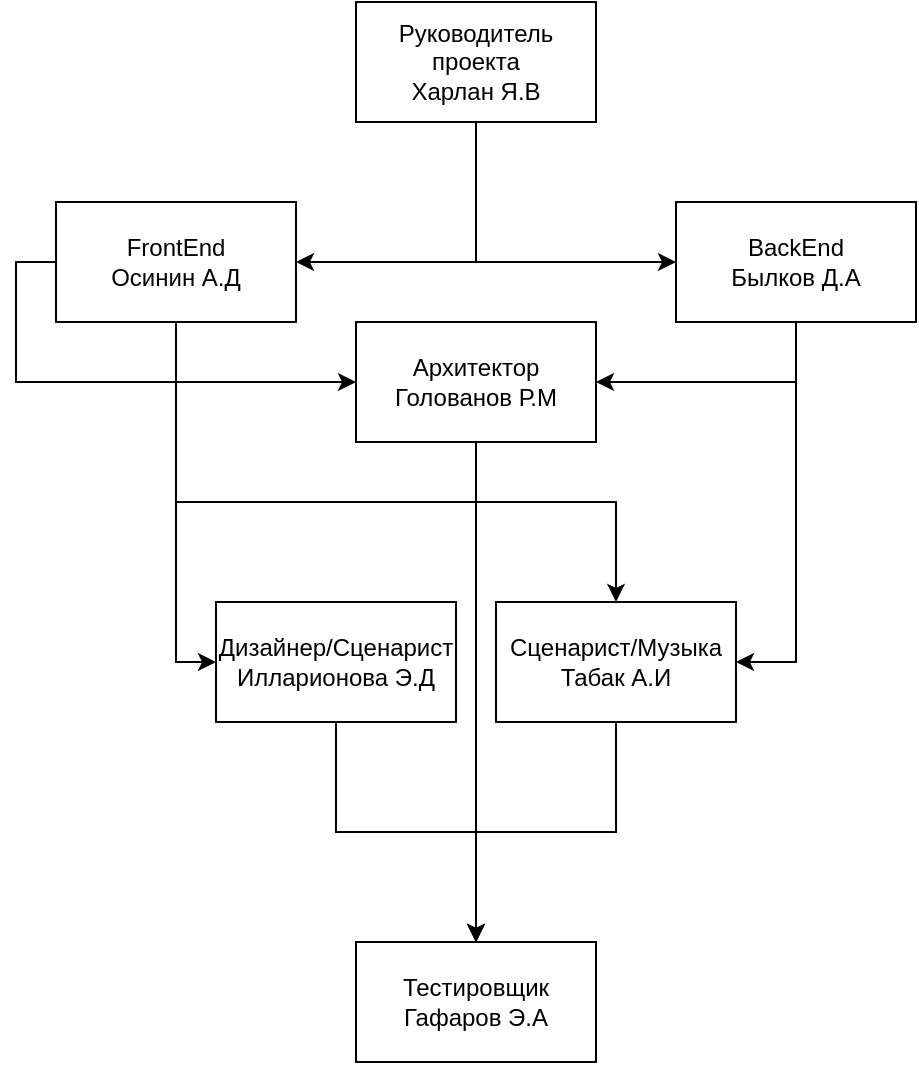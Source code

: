 <mxfile version="22.1.11" type="device">
  <diagram name="Страница — 1" id="pyaBNB7oa466rtSucJFN">
    <mxGraphModel dx="497" dy="811" grid="1" gridSize="10" guides="1" tooltips="1" connect="1" arrows="1" fold="1" page="1" pageScale="1" pageWidth="120000" pageHeight="120000" math="0" shadow="0">
      <root>
        <mxCell id="0" />
        <mxCell id="1" parent="0" />
        <mxCell id="d1sgju66MjFSDVMIThUC-11" style="edgeStyle=orthogonalEdgeStyle;rounded=0;orthogonalLoop=1;jettySize=auto;html=1;exitX=0.5;exitY=1;exitDx=0;exitDy=0;entryX=0;entryY=0.5;entryDx=0;entryDy=0;" edge="1" parent="1" source="d1sgju66MjFSDVMIThUC-1" target="d1sgju66MjFSDVMIThUC-3">
          <mxGeometry relative="1" as="geometry" />
        </mxCell>
        <mxCell id="d1sgju66MjFSDVMIThUC-12" style="edgeStyle=orthogonalEdgeStyle;rounded=0;orthogonalLoop=1;jettySize=auto;html=1;exitX=0.5;exitY=1;exitDx=0;exitDy=0;entryX=1;entryY=0.5;entryDx=0;entryDy=0;" edge="1" parent="1" source="d1sgju66MjFSDVMIThUC-1" target="d1sgju66MjFSDVMIThUC-2">
          <mxGeometry relative="1" as="geometry" />
        </mxCell>
        <mxCell id="d1sgju66MjFSDVMIThUC-1" value="Руководитель проекта&lt;br&gt;Харлан Я.В" style="rounded=0;whiteSpace=wrap;html=1;" vertex="1" parent="1">
          <mxGeometry x="660" y="140" width="120" height="60" as="geometry" />
        </mxCell>
        <mxCell id="d1sgju66MjFSDVMIThUC-25" style="edgeStyle=orthogonalEdgeStyle;rounded=0;orthogonalLoop=1;jettySize=auto;html=1;exitX=0.5;exitY=1;exitDx=0;exitDy=0;entryX=0;entryY=0.5;entryDx=0;entryDy=0;" edge="1" parent="1" source="d1sgju66MjFSDVMIThUC-2" target="d1sgju66MjFSDVMIThUC-7">
          <mxGeometry relative="1" as="geometry" />
        </mxCell>
        <mxCell id="d1sgju66MjFSDVMIThUC-28" style="edgeStyle=orthogonalEdgeStyle;rounded=0;orthogonalLoop=1;jettySize=auto;html=1;exitX=0;exitY=0.5;exitDx=0;exitDy=0;entryX=0;entryY=0.5;entryDx=0;entryDy=0;" edge="1" parent="1" source="d1sgju66MjFSDVMIThUC-2" target="d1sgju66MjFSDVMIThUC-8">
          <mxGeometry relative="1" as="geometry" />
        </mxCell>
        <mxCell id="d1sgju66MjFSDVMIThUC-33" style="edgeStyle=orthogonalEdgeStyle;rounded=0;orthogonalLoop=1;jettySize=auto;html=1;exitX=0.5;exitY=1;exitDx=0;exitDy=0;entryX=0.5;entryY=0;entryDx=0;entryDy=0;" edge="1" parent="1" source="d1sgju66MjFSDVMIThUC-2" target="d1sgju66MjFSDVMIThUC-10">
          <mxGeometry relative="1" as="geometry">
            <Array as="points">
              <mxPoint x="570" y="390" />
              <mxPoint x="790" y="390" />
            </Array>
          </mxGeometry>
        </mxCell>
        <mxCell id="d1sgju66MjFSDVMIThUC-2" value="FrontEnd&lt;br&gt;Осинин А.Д" style="rounded=0;whiteSpace=wrap;html=1;" vertex="1" parent="1">
          <mxGeometry x="510" y="240" width="120" height="60" as="geometry" />
        </mxCell>
        <mxCell id="d1sgju66MjFSDVMIThUC-24" style="edgeStyle=orthogonalEdgeStyle;rounded=0;orthogonalLoop=1;jettySize=auto;html=1;exitX=0.5;exitY=1;exitDx=0;exitDy=0;entryX=1;entryY=0.5;entryDx=0;entryDy=0;" edge="1" parent="1" source="d1sgju66MjFSDVMIThUC-3" target="d1sgju66MjFSDVMIThUC-10">
          <mxGeometry relative="1" as="geometry" />
        </mxCell>
        <mxCell id="d1sgju66MjFSDVMIThUC-27" style="edgeStyle=orthogonalEdgeStyle;rounded=0;orthogonalLoop=1;jettySize=auto;html=1;exitX=0.5;exitY=1;exitDx=0;exitDy=0;entryX=1;entryY=0.5;entryDx=0;entryDy=0;" edge="1" parent="1" source="d1sgju66MjFSDVMIThUC-3" target="d1sgju66MjFSDVMIThUC-8">
          <mxGeometry relative="1" as="geometry" />
        </mxCell>
        <mxCell id="d1sgju66MjFSDVMIThUC-3" value="BackEnd&lt;br&gt;Былков Д.А" style="rounded=0;whiteSpace=wrap;html=1;" vertex="1" parent="1">
          <mxGeometry x="820" y="240" width="120" height="60" as="geometry" />
        </mxCell>
        <mxCell id="d1sgju66MjFSDVMIThUC-31" style="edgeStyle=orthogonalEdgeStyle;rounded=0;orthogonalLoop=1;jettySize=auto;html=1;exitX=0.5;exitY=1;exitDx=0;exitDy=0;entryX=0.5;entryY=0;entryDx=0;entryDy=0;" edge="1" parent="1" source="d1sgju66MjFSDVMIThUC-7" target="d1sgju66MjFSDVMIThUC-9">
          <mxGeometry relative="1" as="geometry" />
        </mxCell>
        <mxCell id="d1sgju66MjFSDVMIThUC-7" value="Дизайнер/Сценарист&lt;br&gt;Илларионова Э.Д" style="rounded=0;whiteSpace=wrap;html=1;" vertex="1" parent="1">
          <mxGeometry x="590" y="440" width="120" height="60" as="geometry" />
        </mxCell>
        <mxCell id="d1sgju66MjFSDVMIThUC-32" style="edgeStyle=orthogonalEdgeStyle;rounded=0;orthogonalLoop=1;jettySize=auto;html=1;exitX=0.5;exitY=1;exitDx=0;exitDy=0;entryX=0.5;entryY=0;entryDx=0;entryDy=0;" edge="1" parent="1" source="d1sgju66MjFSDVMIThUC-8" target="d1sgju66MjFSDVMIThUC-9">
          <mxGeometry relative="1" as="geometry" />
        </mxCell>
        <mxCell id="d1sgju66MjFSDVMIThUC-8" value="Архитектор&lt;br&gt;Голованов Р.М" style="rounded=0;whiteSpace=wrap;html=1;" vertex="1" parent="1">
          <mxGeometry x="660" y="300" width="120" height="60" as="geometry" />
        </mxCell>
        <mxCell id="d1sgju66MjFSDVMIThUC-9" value="Тестировщик&lt;br&gt;Гафаров Э.А" style="rounded=0;whiteSpace=wrap;html=1;" vertex="1" parent="1">
          <mxGeometry x="660" y="610" width="120" height="60" as="geometry" />
        </mxCell>
        <mxCell id="d1sgju66MjFSDVMIThUC-29" style="edgeStyle=orthogonalEdgeStyle;rounded=0;orthogonalLoop=1;jettySize=auto;html=1;exitX=0.5;exitY=1;exitDx=0;exitDy=0;entryX=0.5;entryY=0;entryDx=0;entryDy=0;" edge="1" parent="1" source="d1sgju66MjFSDVMIThUC-10" target="d1sgju66MjFSDVMIThUC-9">
          <mxGeometry relative="1" as="geometry" />
        </mxCell>
        <mxCell id="d1sgju66MjFSDVMIThUC-10" value="Сценарист/Музыка&lt;br&gt;Табак А.И" style="rounded=0;whiteSpace=wrap;html=1;" vertex="1" parent="1">
          <mxGeometry x="730" y="440" width="120" height="60" as="geometry" />
        </mxCell>
      </root>
    </mxGraphModel>
  </diagram>
</mxfile>
